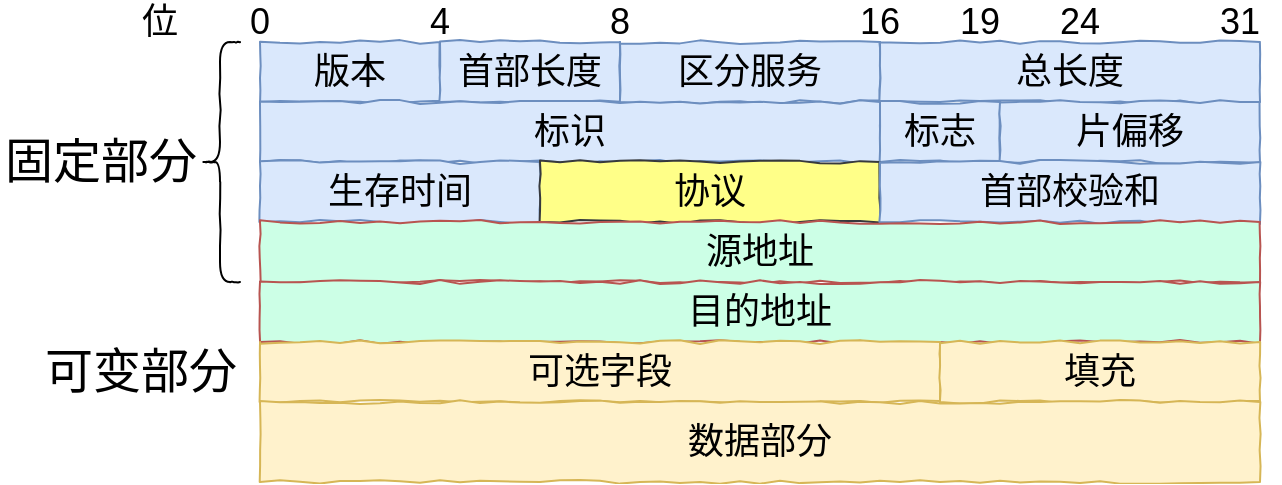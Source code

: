 <mxfile version="13.1.2"><diagram id="x1sZlh7-_tzz59IrXa-_" name="第 1 页"><mxGraphModel dx="1620" dy="441" grid="1" gridSize="10" guides="1" tooltips="1" connect="1" arrows="1" fold="1" page="1" pageScale="1" pageWidth="827" pageHeight="1169" math="0" shadow="0"><root><mxCell id="0"/><mxCell id="1" parent="0"/><mxCell id="os3FLAjTYIN37zN8Eejd-1" value="&lt;font style=&quot;font-size: 18px&quot;&gt;版本&lt;/font&gt;" style="rounded=0;whiteSpace=wrap;html=1;comic=1;fillColor=#dae8fc;strokeColor=#6c8ebf;" vertex="1" parent="1"><mxGeometry x="100" y="80" width="90" height="30" as="geometry"/></mxCell><mxCell id="os3FLAjTYIN37zN8Eejd-2" value="&lt;font style=&quot;font-size: 18px&quot;&gt;首部长度&lt;/font&gt;" style="rounded=0;whiteSpace=wrap;html=1;comic=1;fillColor=#dae8fc;strokeColor=#6c8ebf;" vertex="1" parent="1"><mxGeometry x="190" y="80" width="90" height="30" as="geometry"/></mxCell><mxCell id="os3FLAjTYIN37zN8Eejd-3" value="&lt;font style=&quot;font-size: 18px&quot;&gt;区分服务&lt;/font&gt;" style="rounded=0;whiteSpace=wrap;html=1;comic=1;fillColor=#dae8fc;strokeColor=#6c8ebf;" vertex="1" parent="1"><mxGeometry x="280" y="80" width="130" height="30" as="geometry"/></mxCell><mxCell id="os3FLAjTYIN37zN8Eejd-4" value="&lt;font style=&quot;font-size: 18px&quot;&gt;总长度&lt;/font&gt;" style="rounded=0;whiteSpace=wrap;html=1;comic=1;fillColor=#dae8fc;strokeColor=#6c8ebf;" vertex="1" parent="1"><mxGeometry x="410" y="80" width="190" height="30" as="geometry"/></mxCell><mxCell id="os3FLAjTYIN37zN8Eejd-5" value="&lt;font style=&quot;font-size: 18px&quot;&gt;标识&lt;/font&gt;" style="rounded=0;whiteSpace=wrap;html=1;comic=1;fillColor=#dae8fc;strokeColor=#6c8ebf;" vertex="1" parent="1"><mxGeometry x="100" y="110" width="310" height="30" as="geometry"/></mxCell><mxCell id="os3FLAjTYIN37zN8Eejd-6" value="&lt;font style=&quot;font-size: 18px&quot;&gt;标志&lt;/font&gt;" style="rounded=0;whiteSpace=wrap;html=1;comic=1;fillColor=#dae8fc;strokeColor=#6c8ebf;" vertex="1" parent="1"><mxGeometry x="410" y="110" width="60" height="30" as="geometry"/></mxCell><mxCell id="os3FLAjTYIN37zN8Eejd-7" value="&lt;font style=&quot;font-size: 18px&quot;&gt;片偏移&lt;/font&gt;" style="rounded=0;whiteSpace=wrap;html=1;comic=1;fillColor=#dae8fc;strokeColor=#6c8ebf;" vertex="1" parent="1"><mxGeometry x="470" y="110" width="130" height="30" as="geometry"/></mxCell><mxCell id="os3FLAjTYIN37zN8Eejd-8" value="&lt;font style=&quot;font-size: 18px&quot;&gt;生存时间&lt;/font&gt;" style="rounded=0;whiteSpace=wrap;html=1;comic=1;fillColor=#dae8fc;strokeColor=#6c8ebf;" vertex="1" parent="1"><mxGeometry x="100" y="140" width="140" height="30" as="geometry"/></mxCell><mxCell id="os3FLAjTYIN37zN8Eejd-9" value="&lt;font style=&quot;font-size: 18px&quot;&gt;协议&lt;/font&gt;" style="rounded=0;whiteSpace=wrap;html=1;comic=1;fillColor=#ffff88;strokeColor=#36393d;" vertex="1" parent="1"><mxGeometry x="240" y="140" width="170" height="30" as="geometry"/></mxCell><mxCell id="os3FLAjTYIN37zN8Eejd-12" value="&lt;font style=&quot;font-size: 18px&quot;&gt;首部校验和&lt;/font&gt;" style="rounded=0;whiteSpace=wrap;html=1;comic=1;fillColor=#dae8fc;strokeColor=#6c8ebf;" vertex="1" parent="1"><mxGeometry x="410" y="140" width="190" height="30" as="geometry"/></mxCell><mxCell id="os3FLAjTYIN37zN8Eejd-13" value="&lt;span style=&quot;font-size: 18px&quot;&gt;源地址&lt;/span&gt;" style="rounded=0;whiteSpace=wrap;html=1;comic=1;fillColor=#CCFFE6;strokeColor=#b85450;" vertex="1" parent="1"><mxGeometry x="100" y="170" width="500" height="30" as="geometry"/></mxCell><mxCell id="os3FLAjTYIN37zN8Eejd-14" value="&lt;span style=&quot;font-size: 18px&quot;&gt;目的地址&lt;/span&gt;" style="rounded=0;whiteSpace=wrap;html=1;comic=1;fillColor=#CCFFE6;strokeColor=#b85450;" vertex="1" parent="1"><mxGeometry x="100" y="200" width="500" height="30" as="geometry"/></mxCell><mxCell id="os3FLAjTYIN37zN8Eejd-15" value="&lt;span style=&quot;font-size: 18px&quot;&gt;可选字段&lt;/span&gt;" style="rounded=0;whiteSpace=wrap;html=1;comic=1;fillColor=#fff2cc;strokeColor=#d6b656;" vertex="1" parent="1"><mxGeometry x="100" y="230" width="340" height="30" as="geometry"/></mxCell><mxCell id="os3FLAjTYIN37zN8Eejd-16" value="&lt;span style=&quot;font-size: 18px&quot;&gt;填充&lt;/span&gt;" style="rounded=0;whiteSpace=wrap;html=1;comic=1;fillColor=#fff2cc;strokeColor=#d6b656;" vertex="1" parent="1"><mxGeometry x="440" y="230" width="160" height="30" as="geometry"/></mxCell><mxCell id="os3FLAjTYIN37zN8Eejd-17" value="&lt;span style=&quot;font-size: 18px&quot;&gt;数据部分&lt;/span&gt;" style="rounded=0;whiteSpace=wrap;html=1;comic=1;fillColor=#fff2cc;strokeColor=#d6b656;" vertex="1" parent="1"><mxGeometry x="100" y="260" width="500" height="40" as="geometry"/></mxCell><mxCell id="os3FLAjTYIN37zN8Eejd-19" value="&lt;font style=&quot;font-size: 18px&quot;&gt;0&lt;/font&gt;" style="text;html=1;strokeColor=none;fillColor=none;align=center;verticalAlign=middle;whiteSpace=wrap;rounded=0;comic=1;" vertex="1" parent="1"><mxGeometry x="80" y="60" width="40" height="20" as="geometry"/></mxCell><mxCell id="os3FLAjTYIN37zN8Eejd-20" value="&lt;font style=&quot;font-size: 18px&quot;&gt;4&lt;/font&gt;" style="text;html=1;strokeColor=none;fillColor=none;align=center;verticalAlign=middle;whiteSpace=wrap;rounded=0;comic=1;" vertex="1" parent="1"><mxGeometry x="170" y="60" width="40" height="20" as="geometry"/></mxCell><mxCell id="os3FLAjTYIN37zN8Eejd-21" value="&lt;font style=&quot;font-size: 18px&quot;&gt;8&lt;/font&gt;" style="text;html=1;strokeColor=none;fillColor=none;align=center;verticalAlign=middle;whiteSpace=wrap;rounded=0;comic=1;" vertex="1" parent="1"><mxGeometry x="260" y="60" width="40" height="20" as="geometry"/></mxCell><mxCell id="os3FLAjTYIN37zN8Eejd-22" value="&lt;font style=&quot;font-size: 18px&quot;&gt;16&lt;/font&gt;" style="text;html=1;strokeColor=none;fillColor=none;align=center;verticalAlign=middle;whiteSpace=wrap;rounded=0;comic=1;" vertex="1" parent="1"><mxGeometry x="390" y="60" width="40" height="20" as="geometry"/></mxCell><mxCell id="os3FLAjTYIN37zN8Eejd-23" value="&lt;font style=&quot;font-size: 18px&quot;&gt;19&lt;/font&gt;" style="text;html=1;strokeColor=none;fillColor=none;align=center;verticalAlign=middle;whiteSpace=wrap;rounded=0;comic=1;" vertex="1" parent="1"><mxGeometry x="440" y="60" width="40" height="20" as="geometry"/></mxCell><mxCell id="os3FLAjTYIN37zN8Eejd-24" value="&lt;font style=&quot;font-size: 18px&quot;&gt;24&lt;/font&gt;" style="text;html=1;strokeColor=none;fillColor=none;align=center;verticalAlign=middle;whiteSpace=wrap;rounded=0;comic=1;" vertex="1" parent="1"><mxGeometry x="490" y="60" width="40" height="20" as="geometry"/></mxCell><mxCell id="os3FLAjTYIN37zN8Eejd-25" value="&lt;font style=&quot;font-size: 18px&quot;&gt;31&lt;/font&gt;" style="text;html=1;strokeColor=none;fillColor=none;align=center;verticalAlign=middle;whiteSpace=wrap;rounded=0;comic=1;" vertex="1" parent="1"><mxGeometry x="570" y="60" width="40" height="20" as="geometry"/></mxCell><mxCell id="os3FLAjTYIN37zN8Eejd-26" value="&lt;font style=&quot;font-size: 18px&quot;&gt;位&lt;/font&gt;" style="text;html=1;strokeColor=none;fillColor=none;align=center;verticalAlign=middle;whiteSpace=wrap;rounded=0;comic=1;" vertex="1" parent="1"><mxGeometry x="30" y="60" width="40" height="20" as="geometry"/></mxCell><mxCell id="os3FLAjTYIN37zN8Eejd-27" value="" style="shape=curlyBracket;whiteSpace=wrap;html=1;rounded=1;comic=1;fillColor=#66FFFF;" vertex="1" parent="1"><mxGeometry x="70" y="80" width="20" height="120" as="geometry"/></mxCell><mxCell id="os3FLAjTYIN37zN8Eejd-28" value="&lt;span style=&quot;font-weight: normal&quot;&gt;固定部分&lt;/span&gt;" style="text;strokeColor=none;fillColor=none;html=1;fontSize=24;fontStyle=1;verticalAlign=middle;align=center;comic=1;" vertex="1" parent="1"><mxGeometry x="-30" y="120" width="100" height="40" as="geometry"/></mxCell><mxCell id="os3FLAjTYIN37zN8Eejd-29" value="&lt;span style=&quot;font-weight: normal&quot;&gt;可变部分&lt;/span&gt;" style="text;strokeColor=none;fillColor=none;html=1;fontSize=24;fontStyle=1;verticalAlign=middle;align=center;comic=1;" vertex="1" parent="1"><mxGeometry x="-10" y="225" width="100" height="40" as="geometry"/></mxCell></root></mxGraphModel></diagram></mxfile>